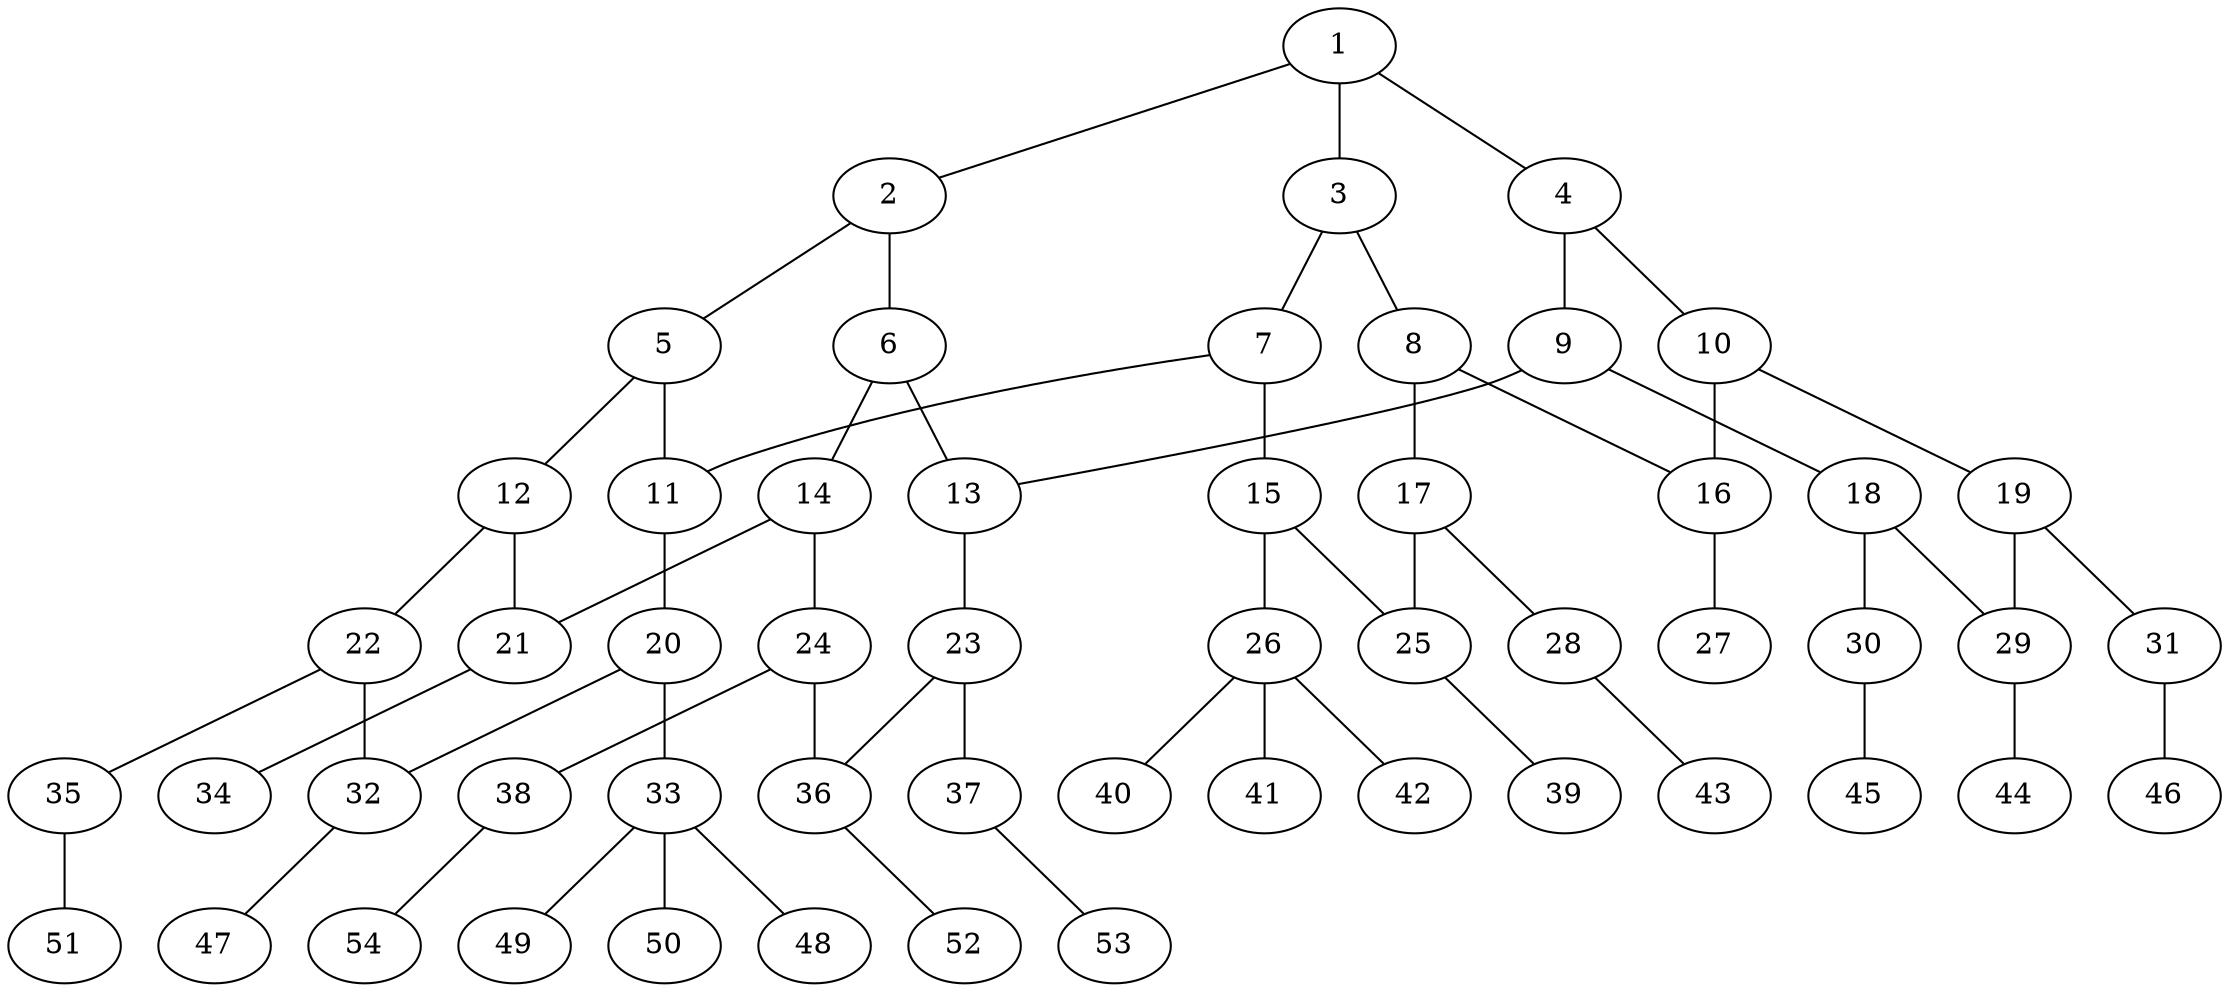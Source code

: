 graph molecule_2103 {
	1	 [chem=C];
	2	 [chem=C];
	1 -- 2	 [valence=2];
	3	 [chem=C];
	1 -- 3	 [valence=1];
	4	 [chem=C];
	1 -- 4	 [valence=1];
	5	 [chem=C];
	2 -- 5	 [valence=1];
	6	 [chem=C];
	2 -- 6	 [valence=1];
	7	 [chem=C];
	3 -- 7	 [valence=1];
	8	 [chem=C];
	3 -- 8	 [valence=2];
	9	 [chem=C];
	4 -- 9	 [valence=1];
	10	 [chem=C];
	4 -- 10	 [valence=2];
	11	 [chem=C];
	5 -- 11	 [valence=1];
	12	 [chem=C];
	5 -- 12	 [valence=2];
	13	 [chem=C];
	6 -- 13	 [valence=1];
	14	 [chem=C];
	6 -- 14	 [valence=2];
	7 -- 11	 [valence=1];
	15	 [chem=C];
	7 -- 15	 [valence=2];
	16	 [chem=C];
	8 -- 16	 [valence=1];
	17	 [chem=C];
	8 -- 17	 [valence=1];
	9 -- 13	 [valence=1];
	18	 [chem=C];
	9 -- 18	 [valence=2];
	10 -- 16	 [valence=1];
	19	 [chem=C];
	10 -- 19	 [valence=1];
	20	 [chem=C];
	11 -- 20	 [valence=2];
	21	 [chem=C];
	12 -- 21	 [valence=1];
	22	 [chem=C];
	12 -- 22	 [valence=1];
	23	 [chem=C];
	13 -- 23	 [valence=2];
	14 -- 21	 [valence=1];
	24	 [chem=C];
	14 -- 24	 [valence=1];
	25	 [chem=C];
	15 -- 25	 [valence=1];
	26	 [chem=C];
	15 -- 26	 [valence=1];
	27	 [chem=O];
	16 -- 27	 [valence=2];
	17 -- 25	 [valence=2];
	28	 [chem=O];
	17 -- 28	 [valence=1];
	29	 [chem=C];
	18 -- 29	 [valence=1];
	30	 [chem=O];
	18 -- 30	 [valence=1];
	19 -- 29	 [valence=2];
	31	 [chem=O];
	19 -- 31	 [valence=1];
	32	 [chem=C];
	20 -- 32	 [valence=1];
	33	 [chem=C];
	20 -- 33	 [valence=1];
	34	 [chem=O];
	21 -- 34	 [valence=2];
	22 -- 32	 [valence=2];
	35	 [chem=O];
	22 -- 35	 [valence=1];
	36	 [chem=C];
	23 -- 36	 [valence=1];
	37	 [chem=O];
	23 -- 37	 [valence=1];
	24 -- 36	 [valence=2];
	38	 [chem=O];
	24 -- 38	 [valence=1];
	39	 [chem=H];
	25 -- 39	 [valence=1];
	40	 [chem=H];
	26 -- 40	 [valence=1];
	41	 [chem=H];
	26 -- 41	 [valence=1];
	42	 [chem=H];
	26 -- 42	 [valence=1];
	43	 [chem=H];
	28 -- 43	 [valence=1];
	44	 [chem=H];
	29 -- 44	 [valence=1];
	45	 [chem=H];
	30 -- 45	 [valence=1];
	46	 [chem=H];
	31 -- 46	 [valence=1];
	47	 [chem=H];
	32 -- 47	 [valence=1];
	48	 [chem=H];
	33 -- 48	 [valence=1];
	49	 [chem=H];
	33 -- 49	 [valence=1];
	50	 [chem=H];
	33 -- 50	 [valence=1];
	51	 [chem=H];
	35 -- 51	 [valence=1];
	52	 [chem=H];
	36 -- 52	 [valence=1];
	53	 [chem=H];
	37 -- 53	 [valence=1];
	54	 [chem=H];
	38 -- 54	 [valence=1];
}
